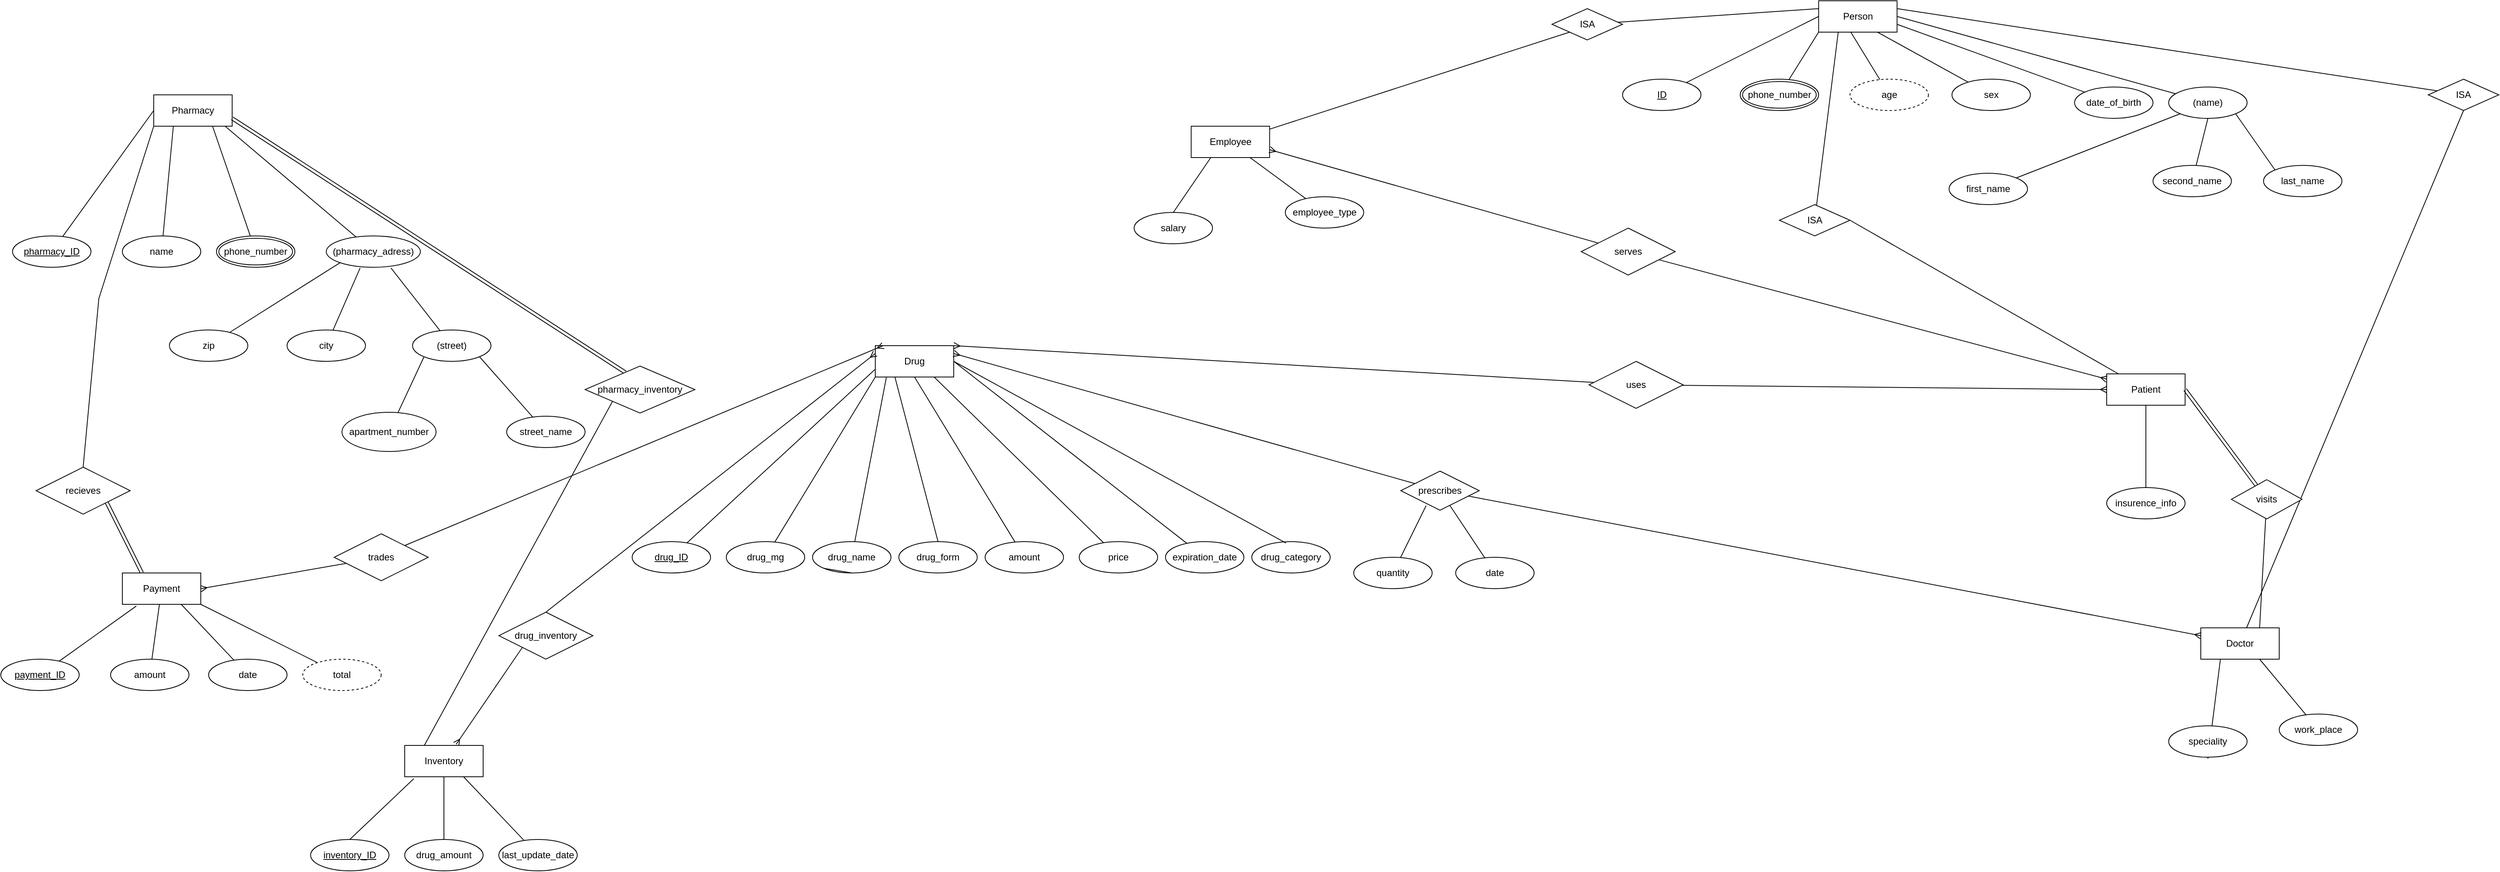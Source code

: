 <mxfile version="14.1.2" type="github">
  <diagram id="R2lEEEUBdFMjLlhIrx00" name="Page-1">
    <mxGraphModel dx="1221" dy="578" grid="1" gridSize="10" guides="1" tooltips="1" connect="1" arrows="1" fold="1" page="1" pageScale="1" pageWidth="5000" pageHeight="5000" math="0" shadow="0" extFonts="Permanent Marker^https://fonts.googleapis.com/css?family=Permanent+Marker">
      <root>
        <mxCell id="0" />
        <mxCell id="1" parent="0" />
        <mxCell id="RW5OpeM4LIOE4QkSRuxz-1" value="Pharmacy" style="whiteSpace=wrap;html=1;align=center;" parent="1" vertex="1">
          <mxGeometry x="260" y="120" width="100" height="40" as="geometry" />
        </mxCell>
        <mxCell id="RW5OpeM4LIOE4QkSRuxz-18" style="edgeStyle=none;rounded=0;orthogonalLoop=1;jettySize=auto;html=1;entryX=0;entryY=0.5;entryDx=0;entryDy=0;startArrow=none;startFill=0;endArrow=none;endFill=0;" parent="1" source="RW5OpeM4LIOE4QkSRuxz-2" target="RW5OpeM4LIOE4QkSRuxz-1" edge="1">
          <mxGeometry relative="1" as="geometry" />
        </mxCell>
        <mxCell id="RW5OpeM4LIOE4QkSRuxz-2" value="pharmacy_ID" style="ellipse;whiteSpace=wrap;html=1;align=center;fontStyle=4;" parent="1" vertex="1">
          <mxGeometry x="80" y="300" width="100" height="40" as="geometry" />
        </mxCell>
        <mxCell id="RW5OpeM4LIOE4QkSRuxz-19" style="edgeStyle=none;rounded=0;orthogonalLoop=1;jettySize=auto;html=1;entryX=0.25;entryY=1;entryDx=0;entryDy=0;startArrow=none;startFill=0;endArrow=none;endFill=0;" parent="1" source="RW5OpeM4LIOE4QkSRuxz-3" target="RW5OpeM4LIOE4QkSRuxz-1" edge="1">
          <mxGeometry relative="1" as="geometry" />
        </mxCell>
        <mxCell id="RW5OpeM4LIOE4QkSRuxz-3" value="name" style="ellipse;whiteSpace=wrap;html=1;align=center;" parent="1" vertex="1">
          <mxGeometry x="220" y="300" width="100" height="40" as="geometry" />
        </mxCell>
        <mxCell id="RW5OpeM4LIOE4QkSRuxz-175" style="edgeStyle=none;rounded=0;orthogonalLoop=1;jettySize=auto;html=1;startArrow=none;startFill=0;endArrow=none;endFill=0;" parent="1" source="RW5OpeM4LIOE4QkSRuxz-5" edge="1">
          <mxGeometry relative="1" as="geometry">
            <mxPoint x="351" y="160" as="targetPoint" />
          </mxGeometry>
        </mxCell>
        <mxCell id="RW5OpeM4LIOE4QkSRuxz-5" value="(pharmacy_adress)" style="ellipse;whiteSpace=wrap;html=1;align=center;" parent="1" vertex="1">
          <mxGeometry x="480" y="300" width="120" height="40" as="geometry" />
        </mxCell>
        <mxCell id="RW5OpeM4LIOE4QkSRuxz-20" style="edgeStyle=none;rounded=0;orthogonalLoop=1;jettySize=auto;html=1;entryX=0.75;entryY=1;entryDx=0;entryDy=0;startArrow=none;startFill=0;endArrow=none;endFill=0;" parent="1" source="RW5OpeM4LIOE4QkSRuxz-6" target="RW5OpeM4LIOE4QkSRuxz-1" edge="1">
          <mxGeometry relative="1" as="geometry" />
        </mxCell>
        <mxCell id="RW5OpeM4LIOE4QkSRuxz-6" value="phone_number" style="ellipse;shape=doubleEllipse;margin=3;whiteSpace=wrap;html=1;align=center;" parent="1" vertex="1">
          <mxGeometry x="340" y="300" width="100" height="40" as="geometry" />
        </mxCell>
        <mxCell id="RW5OpeM4LIOE4QkSRuxz-25" style="edgeStyle=none;rounded=0;orthogonalLoop=1;jettySize=auto;html=1;entryX=0;entryY=1;entryDx=0;entryDy=0;startArrow=none;startFill=0;endArrow=none;endFill=0;" parent="1" source="RW5OpeM4LIOE4QkSRuxz-22" target="RW5OpeM4LIOE4QkSRuxz-5" edge="1">
          <mxGeometry relative="1" as="geometry" />
        </mxCell>
        <mxCell id="RW5OpeM4LIOE4QkSRuxz-22" value="zip" style="ellipse;whiteSpace=wrap;html=1;align=center;" parent="1" vertex="1">
          <mxGeometry x="280" y="420" width="100" height="40" as="geometry" />
        </mxCell>
        <mxCell id="RW5OpeM4LIOE4QkSRuxz-27" style="edgeStyle=none;rounded=0;orthogonalLoop=1;jettySize=auto;html=1;entryX=0.687;entryY=1.02;entryDx=0;entryDy=0;entryPerimeter=0;startArrow=none;startFill=0;endArrow=none;endFill=0;" parent="1" source="RW5OpeM4LIOE4QkSRuxz-23" target="RW5OpeM4LIOE4QkSRuxz-5" edge="1">
          <mxGeometry relative="1" as="geometry" />
        </mxCell>
        <mxCell id="RW5OpeM4LIOE4QkSRuxz-23" value="(street)" style="ellipse;whiteSpace=wrap;html=1;align=center;" parent="1" vertex="1">
          <mxGeometry x="590" y="420" width="100" height="40" as="geometry" />
        </mxCell>
        <mxCell id="RW5OpeM4LIOE4QkSRuxz-26" style="edgeStyle=none;rounded=0;orthogonalLoop=1;jettySize=auto;html=1;entryX=0.36;entryY=1.02;entryDx=0;entryDy=0;entryPerimeter=0;startArrow=none;startFill=0;endArrow=none;endFill=0;" parent="1" source="RW5OpeM4LIOE4QkSRuxz-24" target="RW5OpeM4LIOE4QkSRuxz-5" edge="1">
          <mxGeometry relative="1" as="geometry" />
        </mxCell>
        <mxCell id="RW5OpeM4LIOE4QkSRuxz-24" value="city" style="ellipse;whiteSpace=wrap;html=1;align=center;" parent="1" vertex="1">
          <mxGeometry x="430" y="420" width="100" height="40" as="geometry" />
        </mxCell>
        <mxCell id="RW5OpeM4LIOE4QkSRuxz-33" style="edgeStyle=none;rounded=0;orthogonalLoop=1;jettySize=auto;html=1;entryX=1;entryY=1;entryDx=0;entryDy=0;startArrow=none;startFill=0;endArrow=none;endFill=0;" parent="1" source="RW5OpeM4LIOE4QkSRuxz-29" target="RW5OpeM4LIOE4QkSRuxz-23" edge="1">
          <mxGeometry relative="1" as="geometry" />
        </mxCell>
        <mxCell id="RW5OpeM4LIOE4QkSRuxz-29" value="street_name&lt;br&gt;" style="ellipse;whiteSpace=wrap;html=1;align=center;" parent="1" vertex="1">
          <mxGeometry x="710" y="530" width="100" height="40" as="geometry" />
        </mxCell>
        <mxCell id="RW5OpeM4LIOE4QkSRuxz-31" style="edgeStyle=none;rounded=0;orthogonalLoop=1;jettySize=auto;html=1;entryX=0;entryY=1;entryDx=0;entryDy=0;startArrow=none;startFill=0;endArrow=none;endFill=0;" parent="1" source="RW5OpeM4LIOE4QkSRuxz-30" target="RW5OpeM4LIOE4QkSRuxz-23" edge="1">
          <mxGeometry relative="1" as="geometry" />
        </mxCell>
        <mxCell id="RW5OpeM4LIOE4QkSRuxz-30" value="apartment_number" style="ellipse;whiteSpace=wrap;html=1;align=center;" parent="1" vertex="1">
          <mxGeometry x="500" y="525" width="120" height="50" as="geometry" />
        </mxCell>
        <mxCell id="RW5OpeM4LIOE4QkSRuxz-34" value="Person" style="whiteSpace=wrap;html=1;align=center;" parent="1" vertex="1">
          <mxGeometry x="2382.75" width="100" height="40" as="geometry" />
        </mxCell>
        <mxCell id="RW5OpeM4LIOE4QkSRuxz-35" value="Drug" style="whiteSpace=wrap;html=1;align=center;" parent="1" vertex="1">
          <mxGeometry x="1180" y="440" width="100" height="40" as="geometry" />
        </mxCell>
        <mxCell id="RW5OpeM4LIOE4QkSRuxz-44" style="edgeStyle=none;rounded=0;orthogonalLoop=1;jettySize=auto;html=1;entryX=0.25;entryY=1;entryDx=0;entryDy=0;startArrow=none;startFill=0;endArrow=none;endFill=0;exitX=0.5;exitY=0;exitDx=0;exitDy=0;" parent="1" source="RW5OpeM4LIOE4QkSRuxz-134" target="RW5OpeM4LIOE4QkSRuxz-35" edge="1">
          <mxGeometry relative="1" as="geometry">
            <mxPoint x="1158.876" y="580.318" as="sourcePoint" />
          </mxGeometry>
        </mxCell>
        <mxCell id="RW5OpeM4LIOE4QkSRuxz-46" style="edgeStyle=none;rounded=0;orthogonalLoop=1;jettySize=auto;html=1;entryX=0.75;entryY=1;entryDx=0;entryDy=0;startArrow=none;startFill=0;endArrow=none;endFill=0;" parent="1" source="RW5OpeM4LIOE4QkSRuxz-38" target="RW5OpeM4LIOE4QkSRuxz-35" edge="1">
          <mxGeometry relative="1" as="geometry" />
        </mxCell>
        <mxCell id="RW5OpeM4LIOE4QkSRuxz-38" value="price" style="ellipse;whiteSpace=wrap;html=1;align=center;" parent="1" vertex="1">
          <mxGeometry x="1440" y="690" width="100" height="40" as="geometry" />
        </mxCell>
        <mxCell id="RW5OpeM4LIOE4QkSRuxz-47" style="edgeStyle=none;rounded=0;orthogonalLoop=1;jettySize=auto;html=1;entryX=1;entryY=0.5;entryDx=0;entryDy=0;startArrow=none;startFill=0;endArrow=none;endFill=0;" parent="1" source="RW5OpeM4LIOE4QkSRuxz-41" target="RW5OpeM4LIOE4QkSRuxz-35" edge="1">
          <mxGeometry relative="1" as="geometry" />
        </mxCell>
        <mxCell id="RW5OpeM4LIOE4QkSRuxz-41" value="expiration_date" style="ellipse;whiteSpace=wrap;html=1;align=center;" parent="1" vertex="1">
          <mxGeometry x="1550" y="690" width="100" height="40" as="geometry" />
        </mxCell>
        <mxCell id="RW5OpeM4LIOE4QkSRuxz-45" style="edgeStyle=none;rounded=0;orthogonalLoop=1;jettySize=auto;html=1;entryX=0.5;entryY=1;entryDx=0;entryDy=0;startArrow=none;startFill=0;endArrow=none;endFill=0;" parent="1" source="RW5OpeM4LIOE4QkSRuxz-42" target="RW5OpeM4LIOE4QkSRuxz-35" edge="1">
          <mxGeometry relative="1" as="geometry" />
        </mxCell>
        <mxCell id="RW5OpeM4LIOE4QkSRuxz-42" value="amount" style="ellipse;whiteSpace=wrap;html=1;align=center;" parent="1" vertex="1">
          <mxGeometry x="1320" y="690" width="100" height="40" as="geometry" />
        </mxCell>
        <mxCell id="RW5OpeM4LIOE4QkSRuxz-60" style="edgeStyle=none;rounded=0;orthogonalLoop=1;jettySize=auto;html=1;entryX=0;entryY=0.5;entryDx=0;entryDy=0;startArrow=none;startFill=0;endArrow=none;endFill=0;" parent="1" source="RW5OpeM4LIOE4QkSRuxz-51" target="RW5OpeM4LIOE4QkSRuxz-34" edge="1">
          <mxGeometry relative="1" as="geometry" />
        </mxCell>
        <mxCell id="RW5OpeM4LIOE4QkSRuxz-51" value="ID" style="ellipse;whiteSpace=wrap;html=1;align=center;fontStyle=4;" parent="1" vertex="1">
          <mxGeometry x="2132.75" y="100" width="100" height="40" as="geometry" />
        </mxCell>
        <mxCell id="RW5OpeM4LIOE4QkSRuxz-63" style="edgeStyle=none;rounded=0;orthogonalLoop=1;jettySize=auto;html=1;entryX=0.75;entryY=1;entryDx=0;entryDy=0;startArrow=none;startFill=0;endArrow=none;endFill=0;" parent="1" source="RW5OpeM4LIOE4QkSRuxz-54" target="RW5OpeM4LIOE4QkSRuxz-34" edge="1">
          <mxGeometry relative="1" as="geometry" />
        </mxCell>
        <mxCell id="RW5OpeM4LIOE4QkSRuxz-54" value="sex" style="ellipse;whiteSpace=wrap;html=1;align=center;" parent="1" vertex="1">
          <mxGeometry x="2552.75" y="100" width="100" height="40" as="geometry" />
        </mxCell>
        <mxCell id="RW5OpeM4LIOE4QkSRuxz-61" style="edgeStyle=none;rounded=0;orthogonalLoop=1;jettySize=auto;html=1;entryX=0;entryY=1;entryDx=0;entryDy=0;startArrow=none;startFill=0;endArrow=none;endFill=0;" parent="1" source="RW5OpeM4LIOE4QkSRuxz-55" target="RW5OpeM4LIOE4QkSRuxz-34" edge="1">
          <mxGeometry relative="1" as="geometry" />
        </mxCell>
        <mxCell id="RW5OpeM4LIOE4QkSRuxz-55" value="phone_number" style="ellipse;shape=doubleEllipse;margin=3;whiteSpace=wrap;html=1;align=center;" parent="1" vertex="1">
          <mxGeometry x="2282.75" y="100" width="100" height="40" as="geometry" />
        </mxCell>
        <mxCell id="RW5OpeM4LIOE4QkSRuxz-62" style="edgeStyle=none;rounded=0;orthogonalLoop=1;jettySize=auto;html=1;entryX=0.408;entryY=0.99;entryDx=0;entryDy=0;entryPerimeter=0;startArrow=none;startFill=0;endArrow=none;endFill=0;" parent="1" source="RW5OpeM4LIOE4QkSRuxz-57" target="RW5OpeM4LIOE4QkSRuxz-34" edge="1">
          <mxGeometry relative="1" as="geometry" />
        </mxCell>
        <mxCell id="RW5OpeM4LIOE4QkSRuxz-57" value="age" style="ellipse;whiteSpace=wrap;html=1;align=center;dashed=1;" parent="1" vertex="1">
          <mxGeometry x="2422.75" y="100" width="100" height="40" as="geometry" />
        </mxCell>
        <mxCell id="RW5OpeM4LIOE4QkSRuxz-64" style="edgeStyle=none;rounded=0;orthogonalLoop=1;jettySize=auto;html=1;entryX=1;entryY=0.75;entryDx=0;entryDy=0;startArrow=none;startFill=0;endArrow=none;endFill=0;" parent="1" source="RW5OpeM4LIOE4QkSRuxz-58" target="RW5OpeM4LIOE4QkSRuxz-34" edge="1">
          <mxGeometry relative="1" as="geometry" />
        </mxCell>
        <mxCell id="RW5OpeM4LIOE4QkSRuxz-58" value="date_of_birth" style="ellipse;whiteSpace=wrap;html=1;align=center;" parent="1" vertex="1">
          <mxGeometry x="2709.07" y="110" width="100" height="40" as="geometry" />
        </mxCell>
        <mxCell id="RW5OpeM4LIOE4QkSRuxz-65" style="edgeStyle=none;rounded=0;orthogonalLoop=1;jettySize=auto;html=1;entryX=1;entryY=0.5;entryDx=0;entryDy=0;startArrow=none;startFill=0;endArrow=none;endFill=0;" parent="1" source="RW5OpeM4LIOE4QkSRuxz-59" target="RW5OpeM4LIOE4QkSRuxz-34" edge="1">
          <mxGeometry relative="1" as="geometry" />
        </mxCell>
        <mxCell id="RW5OpeM4LIOE4QkSRuxz-59" value="(name)" style="ellipse;whiteSpace=wrap;html=1;align=center;" parent="1" vertex="1">
          <mxGeometry x="2829.07" y="110" width="100" height="40" as="geometry" />
        </mxCell>
        <mxCell id="RW5OpeM4LIOE4QkSRuxz-70" style="edgeStyle=none;rounded=0;orthogonalLoop=1;jettySize=auto;html=1;entryX=0.5;entryY=1;entryDx=0;entryDy=0;startArrow=none;startFill=0;endArrow=none;endFill=0;" parent="1" source="RW5OpeM4LIOE4QkSRuxz-66" target="RW5OpeM4LIOE4QkSRuxz-59" edge="1">
          <mxGeometry relative="1" as="geometry" />
        </mxCell>
        <mxCell id="RW5OpeM4LIOE4QkSRuxz-66" value="second_name" style="ellipse;whiteSpace=wrap;html=1;align=center;" parent="1" vertex="1">
          <mxGeometry x="2809.07" y="210" width="100" height="40" as="geometry" />
        </mxCell>
        <mxCell id="RW5OpeM4LIOE4QkSRuxz-108" style="edgeStyle=none;rounded=0;orthogonalLoop=1;jettySize=auto;html=1;entryX=0;entryY=1;entryDx=0;entryDy=0;startArrow=none;startFill=0;endArrow=none;endFill=0;" parent="1" source="RW5OpeM4LIOE4QkSRuxz-67" target="RW5OpeM4LIOE4QkSRuxz-59" edge="1">
          <mxGeometry relative="1" as="geometry" />
        </mxCell>
        <mxCell id="RW5OpeM4LIOE4QkSRuxz-67" value="first_name" style="ellipse;whiteSpace=wrap;html=1;align=center;" parent="1" vertex="1">
          <mxGeometry x="2549.07" y="220" width="100" height="40" as="geometry" />
        </mxCell>
        <mxCell id="RW5OpeM4LIOE4QkSRuxz-71" style="edgeStyle=none;rounded=0;orthogonalLoop=1;jettySize=auto;html=1;entryX=1;entryY=1;entryDx=0;entryDy=0;startArrow=none;startFill=0;endArrow=none;endFill=0;exitX=0;exitY=0;exitDx=0;exitDy=0;" parent="1" source="RW5OpeM4LIOE4QkSRuxz-68" target="RW5OpeM4LIOE4QkSRuxz-59" edge="1">
          <mxGeometry relative="1" as="geometry">
            <mxPoint x="2997.204" y="212.014" as="sourcePoint" />
          </mxGeometry>
        </mxCell>
        <mxCell id="RW5OpeM4LIOE4QkSRuxz-68" value="last_name" style="ellipse;whiteSpace=wrap;html=1;align=center;" parent="1" vertex="1">
          <mxGeometry x="2950" y="210" width="100" height="40" as="geometry" />
        </mxCell>
        <mxCell id="RW5OpeM4LIOE4QkSRuxz-79" style="edgeStyle=none;rounded=0;orthogonalLoop=1;jettySize=auto;html=1;entryX=0;entryY=1;entryDx=0;entryDy=0;startArrow=none;startFill=0;endArrow=none;endFill=0;" parent="1" source="RW5OpeM4LIOE4QkSRuxz-72" target="RW5OpeM4LIOE4QkSRuxz-77" edge="1">
          <mxGeometry relative="1" as="geometry" />
        </mxCell>
        <mxCell id="RW5OpeM4LIOE4QkSRuxz-72" value="Employee" style="whiteSpace=wrap;html=1;align=center;" parent="1" vertex="1">
          <mxGeometry x="1582.75" y="160" width="100" height="40" as="geometry" />
        </mxCell>
        <mxCell id="RW5OpeM4LIOE4QkSRuxz-111" style="edgeStyle=none;rounded=0;orthogonalLoop=1;jettySize=auto;html=1;entryX=0.25;entryY=1;entryDx=0;entryDy=0;startArrow=none;startFill=0;endArrow=none;endFill=0;exitX=0.5;exitY=0;exitDx=0;exitDy=0;" parent="1" source="RW5OpeM4LIOE4QkSRuxz-73" target="RW5OpeM4LIOE4QkSRuxz-72" edge="1">
          <mxGeometry relative="1" as="geometry">
            <mxPoint x="1530" y="280" as="sourcePoint" />
          </mxGeometry>
        </mxCell>
        <mxCell id="RW5OpeM4LIOE4QkSRuxz-73" value="salary" style="ellipse;whiteSpace=wrap;html=1;align=center;" parent="1" vertex="1">
          <mxGeometry x="1510" y="270" width="100" height="40" as="geometry" />
        </mxCell>
        <mxCell id="RW5OpeM4LIOE4QkSRuxz-76" style="edgeStyle=none;rounded=0;orthogonalLoop=1;jettySize=auto;html=1;entryX=0.75;entryY=1;entryDx=0;entryDy=0;startArrow=none;startFill=0;endArrow=none;endFill=0;" parent="1" source="RW5OpeM4LIOE4QkSRuxz-74" target="RW5OpeM4LIOE4QkSRuxz-72" edge="1">
          <mxGeometry relative="1" as="geometry" />
        </mxCell>
        <mxCell id="RW5OpeM4LIOE4QkSRuxz-74" value="employee_type" style="ellipse;whiteSpace=wrap;html=1;align=center;" parent="1" vertex="1">
          <mxGeometry x="1702.75" y="250" width="100" height="40" as="geometry" />
        </mxCell>
        <mxCell id="RW5OpeM4LIOE4QkSRuxz-78" style="edgeStyle=none;rounded=0;orthogonalLoop=1;jettySize=auto;html=1;entryX=0;entryY=0.25;entryDx=0;entryDy=0;startArrow=none;startFill=0;endArrow=none;endFill=0;" parent="1" source="RW5OpeM4LIOE4QkSRuxz-77" target="RW5OpeM4LIOE4QkSRuxz-34" edge="1">
          <mxGeometry relative="1" as="geometry" />
        </mxCell>
        <mxCell id="RW5OpeM4LIOE4QkSRuxz-77" value="ISA" style="shape=rhombus;perimeter=rhombusPerimeter;whiteSpace=wrap;html=1;align=center;" parent="1" vertex="1">
          <mxGeometry x="2042.75" y="10" width="90" height="40" as="geometry" />
        </mxCell>
        <mxCell id="RW5OpeM4LIOE4QkSRuxz-122" style="edgeStyle=none;rounded=0;orthogonalLoop=1;jettySize=auto;html=1;entryX=0.5;entryY=1;entryDx=0;entryDy=0;startArrow=none;startFill=0;endArrow=none;endFill=0;" parent="1" source="RW5OpeM4LIOE4QkSRuxz-80" target="RW5OpeM4LIOE4QkSRuxz-86" edge="1">
          <mxGeometry relative="1" as="geometry" />
        </mxCell>
        <mxCell id="RW5OpeM4LIOE4QkSRuxz-80" value="Doctor" style="whiteSpace=wrap;html=1;align=center;" parent="1" vertex="1">
          <mxGeometry x="2870" y="800" width="100" height="40" as="geometry" />
        </mxCell>
        <mxCell id="RW5OpeM4LIOE4QkSRuxz-94" style="edgeStyle=none;rounded=0;orthogonalLoop=1;jettySize=auto;html=1;entryX=1;entryY=0.5;entryDx=0;entryDy=0;startArrow=none;startFill=0;endArrow=none;endFill=0;" parent="1" source="RW5OpeM4LIOE4QkSRuxz-81" target="RW5OpeM4LIOE4QkSRuxz-93" edge="1">
          <mxGeometry relative="1" as="geometry" />
        </mxCell>
        <mxCell id="RW5OpeM4LIOE4QkSRuxz-81" value="Patient&lt;br&gt;" style="whiteSpace=wrap;html=1;align=center;" parent="1" vertex="1">
          <mxGeometry x="2750" y="476" width="100" height="40" as="geometry" />
        </mxCell>
        <mxCell id="RW5OpeM4LIOE4QkSRuxz-84" style="edgeStyle=none;rounded=0;orthogonalLoop=1;jettySize=auto;html=1;entryX=0.25;entryY=1;entryDx=0;entryDy=0;startArrow=none;startFill=0;endArrow=none;endFill=0;" parent="1" target="RW5OpeM4LIOE4QkSRuxz-80" edge="1">
          <mxGeometry relative="1" as="geometry">
            <mxPoint x="2879.045" y="967.01" as="sourcePoint" />
          </mxGeometry>
        </mxCell>
        <mxCell id="RW5OpeM4LIOE4QkSRuxz-82" value="speciality" style="ellipse;whiteSpace=wrap;html=1;align=center;" parent="1" vertex="1">
          <mxGeometry x="2829.07" y="925" width="100" height="40" as="geometry" />
        </mxCell>
        <mxCell id="RW5OpeM4LIOE4QkSRuxz-85" style="edgeStyle=none;rounded=0;orthogonalLoop=1;jettySize=auto;html=1;entryX=0.75;entryY=1;entryDx=0;entryDy=0;startArrow=none;startFill=0;endArrow=none;endFill=0;" parent="1" source="RW5OpeM4LIOE4QkSRuxz-83" target="RW5OpeM4LIOE4QkSRuxz-80" edge="1">
          <mxGeometry relative="1" as="geometry" />
        </mxCell>
        <mxCell id="RW5OpeM4LIOE4QkSRuxz-83" value="work_place" style="ellipse;whiteSpace=wrap;html=1;align=center;" parent="1" vertex="1">
          <mxGeometry x="2970" y="910" width="100" height="40" as="geometry" />
        </mxCell>
        <mxCell id="RW5OpeM4LIOE4QkSRuxz-123" style="edgeStyle=none;rounded=0;orthogonalLoop=1;jettySize=auto;html=1;entryX=1;entryY=0.25;entryDx=0;entryDy=0;startArrow=none;startFill=0;endArrow=none;endFill=0;" parent="1" source="RW5OpeM4LIOE4QkSRuxz-86" target="RW5OpeM4LIOE4QkSRuxz-34" edge="1">
          <mxGeometry relative="1" as="geometry" />
        </mxCell>
        <mxCell id="RW5OpeM4LIOE4QkSRuxz-86" value="ISA" style="shape=rhombus;perimeter=rhombusPerimeter;whiteSpace=wrap;html=1;align=center;" parent="1" vertex="1">
          <mxGeometry x="3160" y="100" width="90" height="40" as="geometry" />
        </mxCell>
        <mxCell id="RW5OpeM4LIOE4QkSRuxz-91" style="edgeStyle=none;rounded=0;orthogonalLoop=1;jettySize=auto;html=1;entryX=0.5;entryY=1;entryDx=0;entryDy=0;startArrow=none;startFill=0;endArrow=none;endFill=0;" parent="1" source="RW5OpeM4LIOE4QkSRuxz-90" target="RW5OpeM4LIOE4QkSRuxz-81" edge="1">
          <mxGeometry relative="1" as="geometry" />
        </mxCell>
        <mxCell id="RW5OpeM4LIOE4QkSRuxz-90" value="insurence_info" style="ellipse;whiteSpace=wrap;html=1;align=center;" parent="1" vertex="1">
          <mxGeometry x="2750" y="621" width="100" height="40" as="geometry" />
        </mxCell>
        <mxCell id="RW5OpeM4LIOE4QkSRuxz-119" style="edgeStyle=none;rounded=0;orthogonalLoop=1;jettySize=auto;html=1;entryX=0.25;entryY=1;entryDx=0;entryDy=0;startArrow=none;startFill=0;endArrow=none;endFill=0;" parent="1" source="RW5OpeM4LIOE4QkSRuxz-93" target="RW5OpeM4LIOE4QkSRuxz-34" edge="1">
          <mxGeometry relative="1" as="geometry" />
        </mxCell>
        <mxCell id="RW5OpeM4LIOE4QkSRuxz-93" value="ISA" style="shape=rhombus;perimeter=rhombusPerimeter;whiteSpace=wrap;html=1;align=center;" parent="1" vertex="1">
          <mxGeometry x="2332.75" y="260" width="90" height="40" as="geometry" />
        </mxCell>
        <mxCell id="RW5OpeM4LIOE4QkSRuxz-114" style="edgeStyle=none;rounded=0;orthogonalLoop=1;jettySize=auto;html=1;entryX=1;entryY=0.25;entryDx=0;entryDy=0;startArrow=none;startFill=0;endArrow=ERmany;endFill=0;" parent="1" source="RW5OpeM4LIOE4QkSRuxz-102" target="RW5OpeM4LIOE4QkSRuxz-35" edge="1">
          <mxGeometry relative="1" as="geometry" />
        </mxCell>
        <mxCell id="RW5OpeM4LIOE4QkSRuxz-116" style="edgeStyle=none;rounded=0;orthogonalLoop=1;jettySize=auto;html=1;entryX=0;entryY=0.25;entryDx=0;entryDy=0;startArrow=none;startFill=0;endArrow=ERmany;endFill=0;" parent="1" source="RW5OpeM4LIOE4QkSRuxz-102" target="RW5OpeM4LIOE4QkSRuxz-80" edge="1">
          <mxGeometry relative="1" as="geometry" />
        </mxCell>
        <mxCell id="RW5OpeM4LIOE4QkSRuxz-102" value="prescribes" style="shape=rhombus;perimeter=rhombusPerimeter;whiteSpace=wrap;html=1;align=center;" parent="1" vertex="1">
          <mxGeometry x="1850" y="600" width="100" height="50" as="geometry" />
        </mxCell>
        <mxCell id="RW5OpeM4LIOE4QkSRuxz-117" style="edgeStyle=none;rounded=0;orthogonalLoop=1;jettySize=auto;html=1;entryX=0.75;entryY=0;entryDx=0;entryDy=0;startArrow=none;startFill=0;endArrow=none;endFill=0;" parent="1" source="RW5OpeM4LIOE4QkSRuxz-107" target="RW5OpeM4LIOE4QkSRuxz-80" edge="1">
          <mxGeometry relative="1" as="geometry" />
        </mxCell>
        <mxCell id="RW5OpeM4LIOE4QkSRuxz-118" style="edgeStyle=none;rounded=0;orthogonalLoop=1;jettySize=auto;html=1;entryX=1;entryY=0.5;entryDx=0;entryDy=0;startArrow=none;startFill=0;endArrow=ERmany;endFill=0;shape=link;" parent="1" source="RW5OpeM4LIOE4QkSRuxz-107" target="RW5OpeM4LIOE4QkSRuxz-81" edge="1">
          <mxGeometry relative="1" as="geometry" />
        </mxCell>
        <mxCell id="RW5OpeM4LIOE4QkSRuxz-107" value="visits" style="shape=rhombus;perimeter=rhombusPerimeter;whiteSpace=wrap;html=1;align=center;" parent="1" vertex="1">
          <mxGeometry x="2909.07" y="611" width="90" height="50" as="geometry" />
        </mxCell>
        <mxCell id="RW5OpeM4LIOE4QkSRuxz-125" style="edgeStyle=none;rounded=0;orthogonalLoop=1;jettySize=auto;html=1;entryX=0;entryY=0.5;entryDx=0;entryDy=0;startArrow=none;startFill=0;endArrow=ERmany;endFill=0;" parent="1" source="RW5OpeM4LIOE4QkSRuxz-124" target="RW5OpeM4LIOE4QkSRuxz-81" edge="1">
          <mxGeometry relative="1" as="geometry" />
        </mxCell>
        <mxCell id="RW5OpeM4LIOE4QkSRuxz-126" style="edgeStyle=none;rounded=0;orthogonalLoop=1;jettySize=auto;html=1;entryX=1;entryY=0;entryDx=0;entryDy=0;startArrow=none;startFill=0;endArrow=ERmany;endFill=0;" parent="1" source="RW5OpeM4LIOE4QkSRuxz-124" target="RW5OpeM4LIOE4QkSRuxz-35" edge="1">
          <mxGeometry relative="1" as="geometry" />
        </mxCell>
        <mxCell id="RW5OpeM4LIOE4QkSRuxz-124" value="uses" style="shape=rhombus;perimeter=rhombusPerimeter;whiteSpace=wrap;html=1;align=center;" parent="1" vertex="1">
          <mxGeometry x="2090" y="460" width="120" height="60" as="geometry" />
        </mxCell>
        <mxCell id="RW5OpeM4LIOE4QkSRuxz-155" style="edgeStyle=none;rounded=0;orthogonalLoop=1;jettySize=auto;html=1;entryX=0;entryY=1;entryDx=0;entryDy=0;startArrow=none;startFill=0;endArrow=none;endFill=0;" parent="1" source="RW5OpeM4LIOE4QkSRuxz-132" target="RW5OpeM4LIOE4QkSRuxz-35" edge="1">
          <mxGeometry relative="1" as="geometry" />
        </mxCell>
        <mxCell id="RW5OpeM4LIOE4QkSRuxz-132" value="drug_mg" style="ellipse;whiteSpace=wrap;html=1;align=center;" parent="1" vertex="1">
          <mxGeometry x="990" y="690" width="100" height="40" as="geometry" />
        </mxCell>
        <mxCell id="RW5OpeM4LIOE4QkSRuxz-154" style="edgeStyle=none;rounded=0;orthogonalLoop=1;jettySize=auto;html=1;entryX=0.141;entryY=1.015;entryDx=0;entryDy=0;entryPerimeter=0;startArrow=none;startFill=0;endArrow=none;endFill=0;" parent="1" source="RW5OpeM4LIOE4QkSRuxz-133" target="RW5OpeM4LIOE4QkSRuxz-35" edge="1">
          <mxGeometry relative="1" as="geometry" />
        </mxCell>
        <mxCell id="RW5OpeM4LIOE4QkSRuxz-133" value="drug_name" style="ellipse;whiteSpace=wrap;html=1;align=center;" parent="1" vertex="1">
          <mxGeometry x="1100" y="690" width="100" height="40" as="geometry" />
        </mxCell>
        <mxCell id="RW5OpeM4LIOE4QkSRuxz-134" value="drug_form" style="ellipse;whiteSpace=wrap;html=1;align=center;" parent="1" vertex="1">
          <mxGeometry x="1210" y="690" width="100" height="40" as="geometry" />
        </mxCell>
        <mxCell id="RW5OpeM4LIOE4QkSRuxz-156" style="edgeStyle=none;rounded=0;orthogonalLoop=1;jettySize=auto;html=1;entryX=0;entryY=0.75;entryDx=0;entryDy=0;startArrow=none;startFill=0;endArrow=none;endFill=0;" parent="1" source="RW5OpeM4LIOE4QkSRuxz-135" target="RW5OpeM4LIOE4QkSRuxz-35" edge="1">
          <mxGeometry relative="1" as="geometry" />
        </mxCell>
        <mxCell id="RW5OpeM4LIOE4QkSRuxz-135" value="drug_ID" style="ellipse;whiteSpace=wrap;html=1;align=center;fontStyle=4;" parent="1" vertex="1">
          <mxGeometry x="870" y="690" width="100" height="40" as="geometry" />
        </mxCell>
        <mxCell id="RW5OpeM4LIOE4QkSRuxz-137" style="edgeStyle=none;rounded=0;orthogonalLoop=1;jettySize=auto;html=1;exitX=0.5;exitY=1;exitDx=0;exitDy=0;entryX=0;entryY=1;entryDx=0;entryDy=0;startArrow=none;startFill=0;endArrow=none;endFill=0;" parent="1" source="RW5OpeM4LIOE4QkSRuxz-133" target="RW5OpeM4LIOE4QkSRuxz-133" edge="1">
          <mxGeometry relative="1" as="geometry" />
        </mxCell>
        <mxCell id="RW5OpeM4LIOE4QkSRuxz-147" style="edgeStyle=none;rounded=0;orthogonalLoop=1;jettySize=auto;html=1;entryX=0.5;entryY=1;entryDx=0;entryDy=0;startArrow=none;startFill=0;endArrow=none;endFill=0;" parent="1" source="RW5OpeM4LIOE4QkSRuxz-144" target="CYKRBMG6g7KuqyVRrz8P-1" edge="1">
          <mxGeometry relative="1" as="geometry">
            <mxPoint x="565" y="1000" as="targetPoint" />
          </mxGeometry>
        </mxCell>
        <mxCell id="RW5OpeM4LIOE4QkSRuxz-144" value="drug_amount" style="ellipse;whiteSpace=wrap;html=1;align=center;" parent="1" vertex="1">
          <mxGeometry x="580" y="1070" width="100" height="40" as="geometry" />
        </mxCell>
        <mxCell id="RW5OpeM4LIOE4QkSRuxz-178" style="edgeStyle=none;rounded=0;orthogonalLoop=1;jettySize=auto;html=1;entryX=0;entryY=1;entryDx=0;entryDy=0;startArrow=none;startFill=0;endArrow=none;endFill=0;exitX=0.25;exitY=0;exitDx=0;exitDy=0;" parent="1" source="CYKRBMG6g7KuqyVRrz8P-1" target="CYKRBMG6g7KuqyVRrz8P-3" edge="1">
          <mxGeometry relative="1" as="geometry">
            <mxPoint x="600.662" y="960" as="sourcePoint" />
            <mxPoint x="837.5" y="515.75" as="targetPoint" />
          </mxGeometry>
        </mxCell>
        <mxCell id="RW5OpeM4LIOE4QkSRuxz-176" style="edgeStyle=none;rounded=0;orthogonalLoop=1;jettySize=auto;html=1;entryX=1;entryY=0.75;entryDx=0;entryDy=0;startArrow=none;startFill=0;endArrow=none;endFill=0;shape=link;exitX=0.367;exitY=0.137;exitDx=0;exitDy=0;exitPerimeter=0;" parent="1" source="CYKRBMG6g7KuqyVRrz8P-3" target="RW5OpeM4LIOE4QkSRuxz-1" edge="1">
          <mxGeometry relative="1" as="geometry">
            <mxPoint x="842.042" y="473.858" as="sourcePoint" />
          </mxGeometry>
        </mxCell>
        <mxCell id="RW5OpeM4LIOE4QkSRuxz-152" style="edgeStyle=none;rounded=0;orthogonalLoop=1;jettySize=auto;html=1;entryX=0.656;entryY=-0.035;entryDx=0;entryDy=0;startArrow=none;startFill=0;endArrow=ERmany;endFill=0;entryPerimeter=0;exitX=0;exitY=1;exitDx=0;exitDy=0;" parent="1" source="CYKRBMG6g7KuqyVRrz8P-2" target="CYKRBMG6g7KuqyVRrz8P-1" edge="1">
          <mxGeometry relative="1" as="geometry">
            <mxPoint x="744.801" y="802.4" as="sourcePoint" />
            <mxPoint x="640" y="970" as="targetPoint" />
          </mxGeometry>
        </mxCell>
        <mxCell id="RW5OpeM4LIOE4QkSRuxz-153" style="edgeStyle=none;rounded=0;orthogonalLoop=1;jettySize=auto;html=1;entryX=0;entryY=0.25;entryDx=0;entryDy=0;startArrow=none;startFill=0;endArrow=ERmany;endFill=0;exitX=0.5;exitY=0;exitDx=0;exitDy=0;" parent="1" source="CYKRBMG6g7KuqyVRrz8P-2" target="RW5OpeM4LIOE4QkSRuxz-35" edge="1">
          <mxGeometry relative="1" as="geometry">
            <mxPoint x="783.333" y="761.667" as="sourcePoint" />
          </mxGeometry>
        </mxCell>
        <mxCell id="RW5OpeM4LIOE4QkSRuxz-189" style="edgeStyle=none;rounded=0;orthogonalLoop=1;jettySize=auto;html=1;startArrow=ERmany;startFill=0;endArrow=none;endFill=0;exitX=1;exitY=0.5;exitDx=0;exitDy=0;" parent="1" source="kBw6Wotn-goKFSMyZNMM-1" target="kBw6Wotn-goKFSMyZNMM-3" edge="1">
          <mxGeometry relative="1" as="geometry">
            <mxPoint x="498.6" y="717.26" as="targetPoint" />
            <mxPoint x="315" y="742.992" as="sourcePoint" />
          </mxGeometry>
        </mxCell>
        <mxCell id="RW5OpeM4LIOE4QkSRuxz-167" style="edgeStyle=none;rounded=0;orthogonalLoop=1;jettySize=auto;html=1;startArrow=none;startFill=0;endArrow=none;endFill=0;entryX=0.178;entryY=1.054;entryDx=0;entryDy=0;entryPerimeter=0;" parent="1" source="RW5OpeM4LIOE4QkSRuxz-168" edge="1" target="kBw6Wotn-goKFSMyZNMM-1">
          <mxGeometry relative="1" as="geometry">
            <mxPoint x="220" y="750" as="targetPoint" />
          </mxGeometry>
        </mxCell>
        <mxCell id="RW5OpeM4LIOE4QkSRuxz-168" value="payment_ID" style="ellipse;whiteSpace=wrap;html=1;align=center;fontStyle=4;" parent="1" vertex="1">
          <mxGeometry x="65" y="840" width="100" height="40" as="geometry" />
        </mxCell>
        <mxCell id="RW5OpeM4LIOE4QkSRuxz-169" style="edgeStyle=none;rounded=0;orthogonalLoop=1;jettySize=auto;html=1;startArrow=none;startFill=0;endArrow=none;endFill=0;" parent="1" source="RW5OpeM4LIOE4QkSRuxz-170" target="kBw6Wotn-goKFSMyZNMM-1" edge="1">
          <mxGeometry relative="1" as="geometry">
            <mxPoint x="258" y="790" as="targetPoint" />
          </mxGeometry>
        </mxCell>
        <mxCell id="RW5OpeM4LIOE4QkSRuxz-170" value="amount" style="ellipse;whiteSpace=wrap;html=1;align=center;" parent="1" vertex="1">
          <mxGeometry x="205" y="840" width="100" height="40" as="geometry" />
        </mxCell>
        <mxCell id="RW5OpeM4LIOE4QkSRuxz-171" style="edgeStyle=none;rounded=0;orthogonalLoop=1;jettySize=auto;html=1;entryX=0.75;entryY=1;entryDx=0;entryDy=0;startArrow=none;startFill=0;endArrow=none;endFill=0;" parent="1" source="RW5OpeM4LIOE4QkSRuxz-172" target="kBw6Wotn-goKFSMyZNMM-1" edge="1">
          <mxGeometry relative="1" as="geometry">
            <mxPoint x="290" y="770" as="targetPoint" />
          </mxGeometry>
        </mxCell>
        <mxCell id="RW5OpeM4LIOE4QkSRuxz-172" value="date" style="ellipse;whiteSpace=wrap;html=1;align=center;" parent="1" vertex="1">
          <mxGeometry x="330" y="840" width="100" height="40" as="geometry" />
        </mxCell>
        <mxCell id="RW5OpeM4LIOE4QkSRuxz-173" style="edgeStyle=none;rounded=0;orthogonalLoop=1;jettySize=auto;html=1;entryX=1;entryY=1;entryDx=0;entryDy=0;startArrow=none;startFill=0;endArrow=none;endFill=0;" parent="1" source="RW5OpeM4LIOE4QkSRuxz-174" target="kBw6Wotn-goKFSMyZNMM-1" edge="1">
          <mxGeometry relative="1" as="geometry">
            <mxPoint x="315" y="760" as="targetPoint" />
          </mxGeometry>
        </mxCell>
        <mxCell id="RW5OpeM4LIOE4QkSRuxz-174" value="total" style="ellipse;whiteSpace=wrap;html=1;align=center;dashed=1;" parent="1" vertex="1">
          <mxGeometry x="450" y="840" width="100" height="40" as="geometry" />
        </mxCell>
        <mxCell id="RW5OpeM4LIOE4QkSRuxz-190" style="edgeStyle=none;rounded=0;orthogonalLoop=1;jettySize=auto;html=1;entryX=0.1;entryY=0;entryDx=0;entryDy=0;entryPerimeter=0;startArrow=none;startFill=0;endArrow=ERmany;endFill=0;exitX=1;exitY=0;exitDx=0;exitDy=0;" parent="1" source="kBw6Wotn-goKFSMyZNMM-3" target="RW5OpeM4LIOE4QkSRuxz-35" edge="1">
          <mxGeometry relative="1" as="geometry">
            <mxPoint x="575.04" y="699.02" as="sourcePoint" />
          </mxGeometry>
        </mxCell>
        <mxCell id="RW5OpeM4LIOE4QkSRuxz-185" style="edgeStyle=none;rounded=0;orthogonalLoop=1;jettySize=auto;html=1;startArrow=none;startFill=0;endArrow=ERmany;endFill=0;exitX=1;exitY=1;exitDx=0;exitDy=0;entryX=0.25;entryY=0;entryDx=0;entryDy=0;shape=link;" parent="1" source="kBw6Wotn-goKFSMyZNMM-2" target="kBw6Wotn-goKFSMyZNMM-1" edge="1">
          <mxGeometry relative="1" as="geometry">
            <mxPoint x="180.07" y="658.297" as="sourcePoint" />
            <mxPoint x="246.477" y="730" as="targetPoint" />
          </mxGeometry>
        </mxCell>
        <mxCell id="RW5OpeM4LIOE4QkSRuxz-186" style="edgeStyle=none;rounded=0;orthogonalLoop=1;jettySize=auto;html=1;entryX=0;entryY=1;entryDx=0;entryDy=0;startArrow=none;startFill=0;endArrow=none;endFill=0;exitX=0.5;exitY=0;exitDx=0;exitDy=0;" parent="1" source="kBw6Wotn-goKFSMyZNMM-2" target="RW5OpeM4LIOE4QkSRuxz-1" edge="1">
          <mxGeometry relative="1" as="geometry">
            <Array as="points">
              <mxPoint x="190" y="380" />
            </Array>
            <mxPoint x="165" y="616.5" as="sourcePoint" />
          </mxGeometry>
        </mxCell>
        <mxCell id="RW5OpeM4LIOE4QkSRuxz-194" style="edgeStyle=none;rounded=0;orthogonalLoop=1;jettySize=auto;html=1;entryX=0.323;entryY=0.883;entryDx=0;entryDy=0;entryPerimeter=0;startArrow=none;startFill=0;endArrow=none;endFill=0;" parent="1" source="RW5OpeM4LIOE4QkSRuxz-192" target="RW5OpeM4LIOE4QkSRuxz-102" edge="1">
          <mxGeometry relative="1" as="geometry" />
        </mxCell>
        <mxCell id="RW5OpeM4LIOE4QkSRuxz-192" value="quantity" style="ellipse;whiteSpace=wrap;html=1;align=center;" parent="1" vertex="1">
          <mxGeometry x="1790" y="710" width="100" height="40" as="geometry" />
        </mxCell>
        <mxCell id="RW5OpeM4LIOE4QkSRuxz-195" style="edgeStyle=none;rounded=0;orthogonalLoop=1;jettySize=auto;html=1;startArrow=none;startFill=0;endArrow=none;endFill=0;" parent="1" source="RW5OpeM4LIOE4QkSRuxz-193" target="RW5OpeM4LIOE4QkSRuxz-102" edge="1">
          <mxGeometry relative="1" as="geometry" />
        </mxCell>
        <mxCell id="RW5OpeM4LIOE4QkSRuxz-193" value="date" style="ellipse;whiteSpace=wrap;html=1;align=center;" parent="1" vertex="1">
          <mxGeometry x="1920" y="710" width="100" height="40" as="geometry" />
        </mxCell>
        <mxCell id="RW5OpeM4LIOE4QkSRuxz-197" style="edgeStyle=none;rounded=0;orthogonalLoop=1;jettySize=auto;html=1;entryX=1;entryY=0.75;entryDx=0;entryDy=0;startArrow=none;startFill=0;endArrow=ERmany;endFill=0;" parent="1" source="RW5OpeM4LIOE4QkSRuxz-196" target="RW5OpeM4LIOE4QkSRuxz-72" edge="1">
          <mxGeometry relative="1" as="geometry" />
        </mxCell>
        <mxCell id="RW5OpeM4LIOE4QkSRuxz-198" style="edgeStyle=none;rounded=0;orthogonalLoop=1;jettySize=auto;html=1;startArrow=none;startFill=0;endArrow=ERmany;endFill=0;" parent="1" source="RW5OpeM4LIOE4QkSRuxz-196" target="RW5OpeM4LIOE4QkSRuxz-81" edge="1">
          <mxGeometry relative="1" as="geometry" />
        </mxCell>
        <mxCell id="RW5OpeM4LIOE4QkSRuxz-196" value="serves" style="shape=rhombus;perimeter=rhombusPerimeter;whiteSpace=wrap;html=1;align=center;" parent="1" vertex="1">
          <mxGeometry x="2080" y="290" width="120" height="60" as="geometry" />
        </mxCell>
        <mxCell id="RW5OpeM4LIOE4QkSRuxz-200" style="edgeStyle=none;rounded=0;orthogonalLoop=1;jettySize=auto;html=1;entryX=0.75;entryY=1;entryDx=0;entryDy=0;startArrow=none;startFill=0;endArrow=none;endFill=0;" parent="1" source="RW5OpeM4LIOE4QkSRuxz-199" target="CYKRBMG6g7KuqyVRrz8P-1" edge="1">
          <mxGeometry relative="1" as="geometry">
            <mxPoint x="615" y="1000" as="targetPoint" />
          </mxGeometry>
        </mxCell>
        <mxCell id="RW5OpeM4LIOE4QkSRuxz-199" value="last_update_date" style="ellipse;whiteSpace=wrap;html=1;align=center;" parent="1" vertex="1">
          <mxGeometry x="700" y="1070" width="100" height="40" as="geometry" />
        </mxCell>
        <mxCell id="BrEqR3BAkGd64kz1jd-5-3" value="drug_category" style="ellipse;whiteSpace=wrap;html=1;align=center;" parent="1" vertex="1">
          <mxGeometry x="1660" y="690" width="100" height="40" as="geometry" />
        </mxCell>
        <mxCell id="BrEqR3BAkGd64kz1jd-5-7" style="edgeStyle=none;rounded=0;orthogonalLoop=1;jettySize=auto;html=1;entryX=1;entryY=0.5;entryDx=0;entryDy=0;startArrow=none;startFill=0;endArrow=none;endFill=0;exitX=0.436;exitY=0.045;exitDx=0;exitDy=0;exitPerimeter=0;" parent="1" source="BrEqR3BAkGd64kz1jd-5-3" target="RW5OpeM4LIOE4QkSRuxz-35" edge="1">
          <mxGeometry relative="1" as="geometry">
            <mxPoint x="1682.754" y="687.486" as="sourcePoint" />
            <mxPoint x="1466.67" y="476" as="targetPoint" />
          </mxGeometry>
        </mxCell>
        <mxCell id="kBw6Wotn-goKFSMyZNMM-1" value="Payment" style="whiteSpace=wrap;html=1;align=center;fillColor=#ffffff;" parent="1" vertex="1">
          <mxGeometry x="220" y="730" width="100" height="40" as="geometry" />
        </mxCell>
        <mxCell id="kBw6Wotn-goKFSMyZNMM-2" value="recieves" style="shape=rhombus;perimeter=rhombusPerimeter;whiteSpace=wrap;html=1;align=center;fillColor=#ffffff;" parent="1" vertex="1">
          <mxGeometry x="110" y="595" width="120" height="60" as="geometry" />
        </mxCell>
        <mxCell id="kBw6Wotn-goKFSMyZNMM-3" value="trades" style="shape=rhombus;perimeter=rhombusPerimeter;whiteSpace=wrap;html=1;align=center;fillColor=#ffffff;" parent="1" vertex="1">
          <mxGeometry x="490" y="680" width="120" height="60" as="geometry" />
        </mxCell>
        <mxCell id="CYKRBMG6g7KuqyVRrz8P-1" value="Inventory" style="whiteSpace=wrap;html=1;align=center;" vertex="1" parent="1">
          <mxGeometry x="580" y="950" width="100" height="40" as="geometry" />
        </mxCell>
        <mxCell id="CYKRBMG6g7KuqyVRrz8P-2" value="drug_inventory" style="shape=rhombus;perimeter=rhombusPerimeter;whiteSpace=wrap;html=1;align=center;" vertex="1" parent="1">
          <mxGeometry x="700" y="780" width="120" height="60" as="geometry" />
        </mxCell>
        <mxCell id="CYKRBMG6g7KuqyVRrz8P-3" value="pharmacy_inventory" style="shape=rhombus;perimeter=rhombusPerimeter;whiteSpace=wrap;html=1;align=center;" vertex="1" parent="1">
          <mxGeometry x="810" y="466" width="140" height="60" as="geometry" />
        </mxCell>
        <mxCell id="CYKRBMG6g7KuqyVRrz8P-5" style="orthogonalLoop=1;jettySize=auto;html=1;exitX=0.5;exitY=0;exitDx=0;exitDy=0;entryX=0.117;entryY=1.06;entryDx=0;entryDy=0;startArrow=none;startFill=0;endArrow=none;endFill=0;rounded=0;entryPerimeter=0;" edge="1" parent="1" source="CYKRBMG6g7KuqyVRrz8P-4" target="CYKRBMG6g7KuqyVRrz8P-1">
          <mxGeometry relative="1" as="geometry" />
        </mxCell>
        <mxCell id="CYKRBMG6g7KuqyVRrz8P-4" value="inventory_ID" style="ellipse;whiteSpace=wrap;html=1;align=center;fontStyle=4;" vertex="1" parent="1">
          <mxGeometry x="460" y="1070" width="100" height="40" as="geometry" />
        </mxCell>
      </root>
    </mxGraphModel>
  </diagram>
</mxfile>
